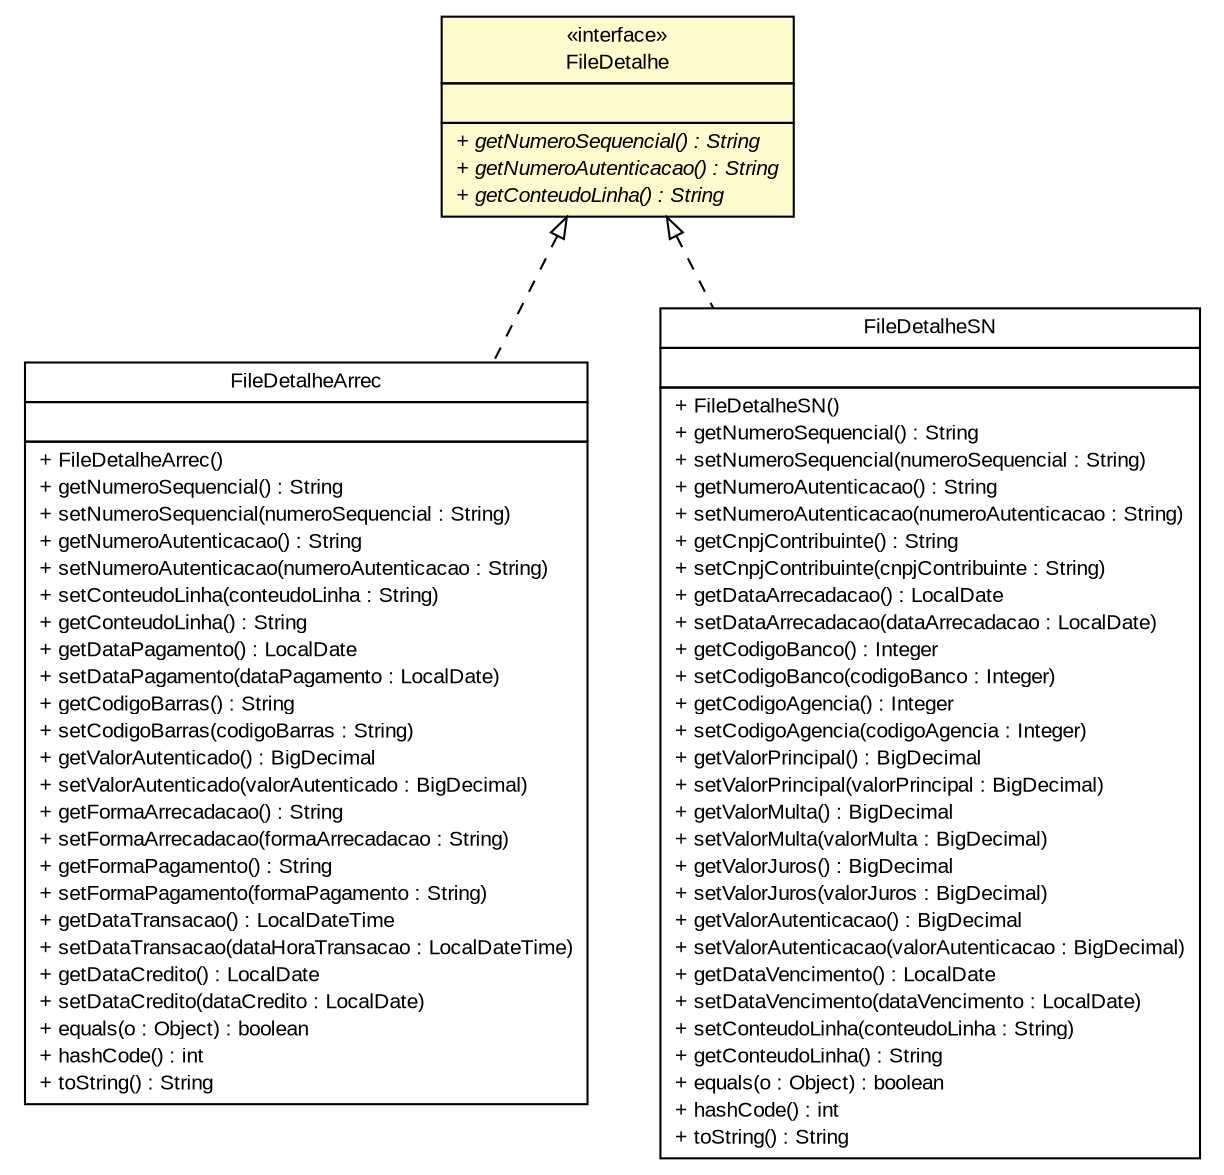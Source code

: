 #!/usr/local/bin/dot
#
# Class diagram 
# Generated by UMLGraph version R5_6 (http://www.umlgraph.org/)
#

digraph G {
	edge [fontname="arial",fontsize=10,labelfontname="arial",labelfontsize=10];
	node [fontname="arial",fontsize=10,shape=plaintext];
	nodesep=0.25;
	ranksep=0.5;
	// br.gov.to.sefaz.arr.processamento.domain.detalhe.arrecadacao.FileDetalheArrec
	c60203 [label=<<table title="br.gov.to.sefaz.arr.processamento.domain.detalhe.arrecadacao.FileDetalheArrec" border="0" cellborder="1" cellspacing="0" cellpadding="2" port="p" href="./arrecadacao/FileDetalheArrec.html">
		<tr><td><table border="0" cellspacing="0" cellpadding="1">
<tr><td align="center" balign="center"> FileDetalheArrec </td></tr>
		</table></td></tr>
		<tr><td><table border="0" cellspacing="0" cellpadding="1">
<tr><td align="left" balign="left">  </td></tr>
		</table></td></tr>
		<tr><td><table border="0" cellspacing="0" cellpadding="1">
<tr><td align="left" balign="left"> + FileDetalheArrec() </td></tr>
<tr><td align="left" balign="left"> + getNumeroSequencial() : String </td></tr>
<tr><td align="left" balign="left"> + setNumeroSequencial(numeroSequencial : String) </td></tr>
<tr><td align="left" balign="left"> + getNumeroAutenticacao() : String </td></tr>
<tr><td align="left" balign="left"> + setNumeroAutenticacao(numeroAutenticacao : String) </td></tr>
<tr><td align="left" balign="left"> + setConteudoLinha(conteudoLinha : String) </td></tr>
<tr><td align="left" balign="left"> + getConteudoLinha() : String </td></tr>
<tr><td align="left" balign="left"> + getDataPagamento() : LocalDate </td></tr>
<tr><td align="left" balign="left"> + setDataPagamento(dataPagamento : LocalDate) </td></tr>
<tr><td align="left" balign="left"> + getCodigoBarras() : String </td></tr>
<tr><td align="left" balign="left"> + setCodigoBarras(codigoBarras : String) </td></tr>
<tr><td align="left" balign="left"> + getValorAutenticado() : BigDecimal </td></tr>
<tr><td align="left" balign="left"> + setValorAutenticado(valorAutenticado : BigDecimal) </td></tr>
<tr><td align="left" balign="left"> + getFormaArrecadacao() : String </td></tr>
<tr><td align="left" balign="left"> + setFormaArrecadacao(formaArrecadacao : String) </td></tr>
<tr><td align="left" balign="left"> + getFormaPagamento() : String </td></tr>
<tr><td align="left" balign="left"> + setFormaPagamento(formaPagamento : String) </td></tr>
<tr><td align="left" balign="left"> + getDataTransacao() : LocalDateTime </td></tr>
<tr><td align="left" balign="left"> + setDataTransacao(dataHoraTransacao : LocalDateTime) </td></tr>
<tr><td align="left" balign="left"> + getDataCredito() : LocalDate </td></tr>
<tr><td align="left" balign="left"> + setDataCredito(dataCredito : LocalDate) </td></tr>
<tr><td align="left" balign="left"> + equals(o : Object) : boolean </td></tr>
<tr><td align="left" balign="left"> + hashCode() : int </td></tr>
<tr><td align="left" balign="left"> + toString() : String </td></tr>
		</table></td></tr>
		</table>>, URL="./arrecadacao/FileDetalheArrec.html", fontname="arial", fontcolor="black", fontsize=10.0];
	// br.gov.to.sefaz.arr.processamento.domain.detalhe.FileDetalhe
	c60206 [label=<<table title="br.gov.to.sefaz.arr.processamento.domain.detalhe.FileDetalhe" border="0" cellborder="1" cellspacing="0" cellpadding="2" port="p" bgcolor="lemonChiffon" href="./FileDetalhe.html">
		<tr><td><table border="0" cellspacing="0" cellpadding="1">
<tr><td align="center" balign="center"> &#171;interface&#187; </td></tr>
<tr><td align="center" balign="center"> FileDetalhe </td></tr>
		</table></td></tr>
		<tr><td><table border="0" cellspacing="0" cellpadding="1">
<tr><td align="left" balign="left">  </td></tr>
		</table></td></tr>
		<tr><td><table border="0" cellspacing="0" cellpadding="1">
<tr><td align="left" balign="left"><font face="arial italic" point-size="10.0"> + getNumeroSequencial() : String </font></td></tr>
<tr><td align="left" balign="left"><font face="arial italic" point-size="10.0"> + getNumeroAutenticacao() : String </font></td></tr>
<tr><td align="left" balign="left"><font face="arial italic" point-size="10.0"> + getConteudoLinha() : String </font></td></tr>
		</table></td></tr>
		</table>>, URL="./FileDetalhe.html", fontname="arial", fontcolor="black", fontsize=10.0];
	// br.gov.to.sefaz.arr.processamento.domain.detalhe.simplesnacional.FileDetalheSN
	c60208 [label=<<table title="br.gov.to.sefaz.arr.processamento.domain.detalhe.simplesnacional.FileDetalheSN" border="0" cellborder="1" cellspacing="0" cellpadding="2" port="p" href="./simplesnacional/FileDetalheSN.html">
		<tr><td><table border="0" cellspacing="0" cellpadding="1">
<tr><td align="center" balign="center"> FileDetalheSN </td></tr>
		</table></td></tr>
		<tr><td><table border="0" cellspacing="0" cellpadding="1">
<tr><td align="left" balign="left">  </td></tr>
		</table></td></tr>
		<tr><td><table border="0" cellspacing="0" cellpadding="1">
<tr><td align="left" balign="left"> + FileDetalheSN() </td></tr>
<tr><td align="left" balign="left"> + getNumeroSequencial() : String </td></tr>
<tr><td align="left" balign="left"> + setNumeroSequencial(numeroSequencial : String) </td></tr>
<tr><td align="left" balign="left"> + getNumeroAutenticacao() : String </td></tr>
<tr><td align="left" balign="left"> + setNumeroAutenticacao(numeroAutenticacao : String) </td></tr>
<tr><td align="left" balign="left"> + getCnpjContribuinte() : String </td></tr>
<tr><td align="left" balign="left"> + setCnpjContribuinte(cnpjContribuinte : String) </td></tr>
<tr><td align="left" balign="left"> + getDataArrecadacao() : LocalDate </td></tr>
<tr><td align="left" balign="left"> + setDataArrecadacao(dataArrecadacao : LocalDate) </td></tr>
<tr><td align="left" balign="left"> + getCodigoBanco() : Integer </td></tr>
<tr><td align="left" balign="left"> + setCodigoBanco(codigoBanco : Integer) </td></tr>
<tr><td align="left" balign="left"> + getCodigoAgencia() : Integer </td></tr>
<tr><td align="left" balign="left"> + setCodigoAgencia(codigoAgencia : Integer) </td></tr>
<tr><td align="left" balign="left"> + getValorPrincipal() : BigDecimal </td></tr>
<tr><td align="left" balign="left"> + setValorPrincipal(valorPrincipal : BigDecimal) </td></tr>
<tr><td align="left" balign="left"> + getValorMulta() : BigDecimal </td></tr>
<tr><td align="left" balign="left"> + setValorMulta(valorMulta : BigDecimal) </td></tr>
<tr><td align="left" balign="left"> + getValorJuros() : BigDecimal </td></tr>
<tr><td align="left" balign="left"> + setValorJuros(valorJuros : BigDecimal) </td></tr>
<tr><td align="left" balign="left"> + getValorAutenticacao() : BigDecimal </td></tr>
<tr><td align="left" balign="left"> + setValorAutenticacao(valorAutenticacao : BigDecimal) </td></tr>
<tr><td align="left" balign="left"> + getDataVencimento() : LocalDate </td></tr>
<tr><td align="left" balign="left"> + setDataVencimento(dataVencimento : LocalDate) </td></tr>
<tr><td align="left" balign="left"> + setConteudoLinha(conteudoLinha : String) </td></tr>
<tr><td align="left" balign="left"> + getConteudoLinha() : String </td></tr>
<tr><td align="left" balign="left"> + equals(o : Object) : boolean </td></tr>
<tr><td align="left" balign="left"> + hashCode() : int </td></tr>
<tr><td align="left" balign="left"> + toString() : String </td></tr>
		</table></td></tr>
		</table>>, URL="./simplesnacional/FileDetalheSN.html", fontname="arial", fontcolor="black", fontsize=10.0];
	//br.gov.to.sefaz.arr.processamento.domain.detalhe.arrecadacao.FileDetalheArrec implements br.gov.to.sefaz.arr.processamento.domain.detalhe.FileDetalhe
	c60206:p -> c60203:p [dir=back,arrowtail=empty,style=dashed];
	//br.gov.to.sefaz.arr.processamento.domain.detalhe.simplesnacional.FileDetalheSN implements br.gov.to.sefaz.arr.processamento.domain.detalhe.FileDetalhe
	c60206:p -> c60208:p [dir=back,arrowtail=empty,style=dashed];
}

